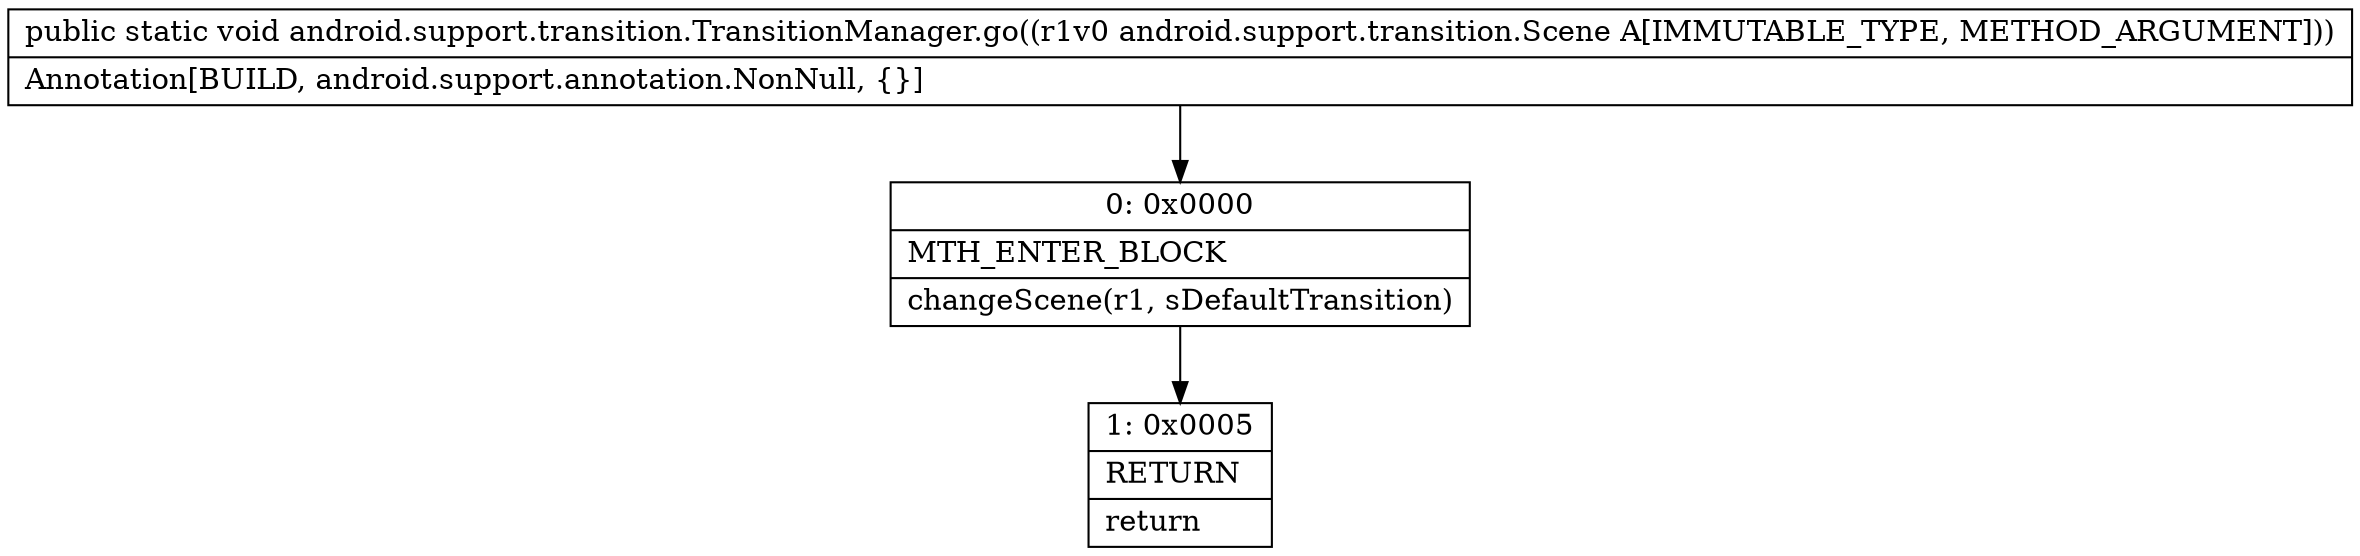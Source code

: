 digraph "CFG forandroid.support.transition.TransitionManager.go(Landroid\/support\/transition\/Scene;)V" {
Node_0 [shape=record,label="{0\:\ 0x0000|MTH_ENTER_BLOCK\l|changeScene(r1, sDefaultTransition)\l}"];
Node_1 [shape=record,label="{1\:\ 0x0005|RETURN\l|return\l}"];
MethodNode[shape=record,label="{public static void android.support.transition.TransitionManager.go((r1v0 android.support.transition.Scene A[IMMUTABLE_TYPE, METHOD_ARGUMENT]))  | Annotation[BUILD, android.support.annotation.NonNull, \{\}]\l}"];
MethodNode -> Node_0;
Node_0 -> Node_1;
}

